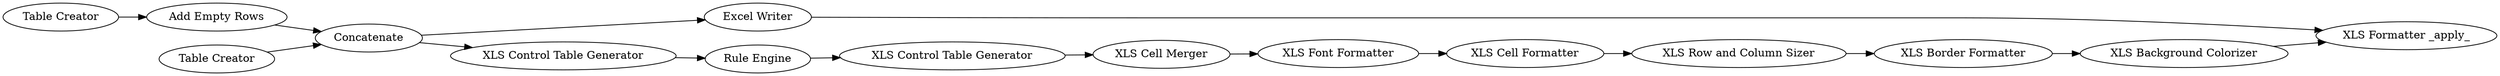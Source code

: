 digraph {
	"2800954059279420751_2252" [label="XLS Row and Column Sizer"]
	"-4298007203354918282_2275" [label="XLS Formatter _apply_"]
	"2800954059279420751_2253" [label="XLS Cell Formatter"]
	"-4298007203354918282_2274" [label="XLS Control Table Generator"]
	"-4298007203354918282_2263" [label=Concatenate]
	"-4298007203354918282_2271" [label="Excel Writer"]
	"-4298007203354918282_2273" [label="Rule Engine"]
	"2800954059279420751_2249" [label="XLS Cell Merger"]
	"-4298007203354918282_2272" [label="XLS Control Table Generator"]
	"-4298007203354918282_2261" [label="Add Empty Rows"]
	"2800954059279420751_2254" [label="XLS Font Formatter"]
	"2800954059279420751_2255" [label="XLS Border Formatter"]
	"1511013725783125925_2233" [label="Table Creator"]
	"-4298007203354918282_2260" [label="Table Creator"]
	"2800954059279420751_2256" [label="XLS Background Colorizer"]
	"-4298007203354918282_2261" -> "-4298007203354918282_2263"
	"2800954059279420751_2254" -> "2800954059279420751_2253"
	"2800954059279420751_2255" -> "2800954059279420751_2256"
	"1511013725783125925_2233" -> "-4298007203354918282_2263"
	"-4298007203354918282_2263" -> "-4298007203354918282_2272"
	"2800954059279420751_2253" -> "2800954059279420751_2252"
	"-4298007203354918282_2272" -> "-4298007203354918282_2273"
	"2800954059279420751_2252" -> "2800954059279420751_2255"
	"-4298007203354918282_2260" -> "-4298007203354918282_2261"
	"-4298007203354918282_2263" -> "-4298007203354918282_2271"
	"2800954059279420751_2256" -> "-4298007203354918282_2275"
	"-4298007203354918282_2274" -> "2800954059279420751_2249"
	"-4298007203354918282_2273" -> "-4298007203354918282_2274"
	"-4298007203354918282_2271" -> "-4298007203354918282_2275"
	"2800954059279420751_2249" -> "2800954059279420751_2254"
	rankdir=LR
}
